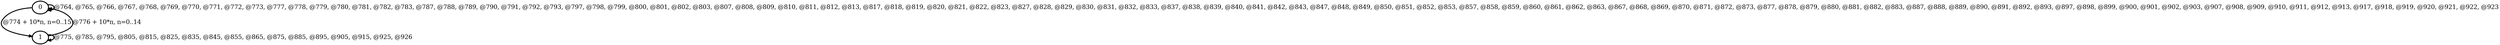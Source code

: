 digraph G {
        node [style=rounded, penwidth=3, fontsize=20, shape=oval];
        "0" -> "0" [label="@764, @765, @766, @767, @768, @769, @770, @771, @772, @773, @777, @778, @779, @780, @781, @782, @783, @787, @788, @789, @790, @791, @792, @793, @797, @798, @799, @800, @801, @802, @803, @807, @808, @809, @810, @811, @812, @813, @817, @818, @819, @820, @821, @822, @823, @827, @828, @829, @830, @831, @832, @833, @837, @838, @839, @840, @841, @842, @843, @847, @848, @849, @850, @851, @852, @853, @857, @858, @859, @860, @861, @862, @863, @867, @868, @869, @870, @871, @872, @873, @877, @878, @879, @880, @881, @882, @883, @887, @888, @889, @890, @891, @892, @893, @897, @898, @899, @900, @901, @902, @903, @907, @908, @909, @910, @911, @912, @913, @917, @918, @919, @920, @921, @922, @923", color=black,arrowsize=1,style=bold,penwidth=3,fontsize=20];
"0" -> "1" [label="@774 + 10*n, n=0..15", color=black,arrowsize=1,style=bold,penwidth=3,fontsize=20];
"1" -> "1" [label="@775, @785, @795, @805, @815, @825, @835, @845, @855, @865, @875, @885, @895, @905, @915, @925, @926", color=black,arrowsize=1,style=bold,penwidth=3,fontsize=20];
"1" -> "0" [label="@776 + 10*n, n=0..14", color=black,arrowsize=1,style=bold,penwidth=3,fontsize=20];
}
